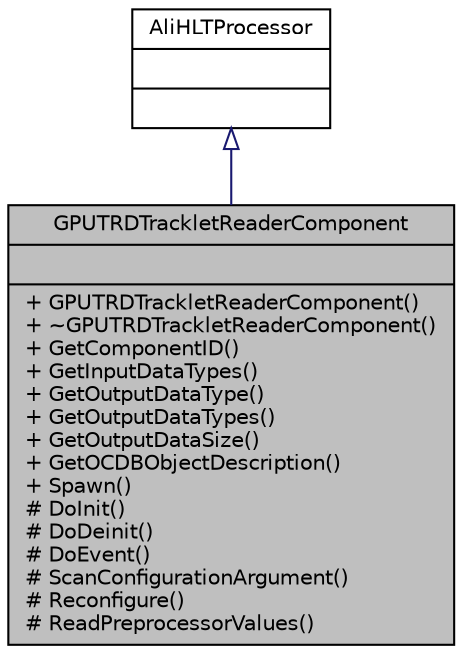 digraph "GPUTRDTrackletReaderComponent"
{
 // INTERACTIVE_SVG=YES
  bgcolor="transparent";
  edge [fontname="Helvetica",fontsize="10",labelfontname="Helvetica",labelfontsize="10"];
  node [fontname="Helvetica",fontsize="10",shape=record];
  Node1 [label="{GPUTRDTrackletReaderComponent\n||+ GPUTRDTrackletReaderComponent()\l+ ~GPUTRDTrackletReaderComponent()\l+ GetComponentID()\l+ GetInputDataTypes()\l+ GetOutputDataType()\l+ GetOutputDataTypes()\l+ GetOutputDataSize()\l+ GetOCDBObjectDescription()\l+ Spawn()\l# DoInit()\l# DoDeinit()\l# DoEvent()\l# ScanConfigurationArgument()\l# Reconfigure()\l# ReadPreprocessorValues()\l}",height=0.2,width=0.4,color="black", fillcolor="grey75", style="filled", fontcolor="black"];
  Node2 -> Node1 [dir="back",color="midnightblue",fontsize="10",style="solid",arrowtail="onormal",fontname="Helvetica"];
  Node2 [label="{AliHLTProcessor\n||}",height=0.2,width=0.4,color="black",URL="$d9/d9e/classAliHLTProcessor.html"];
}
